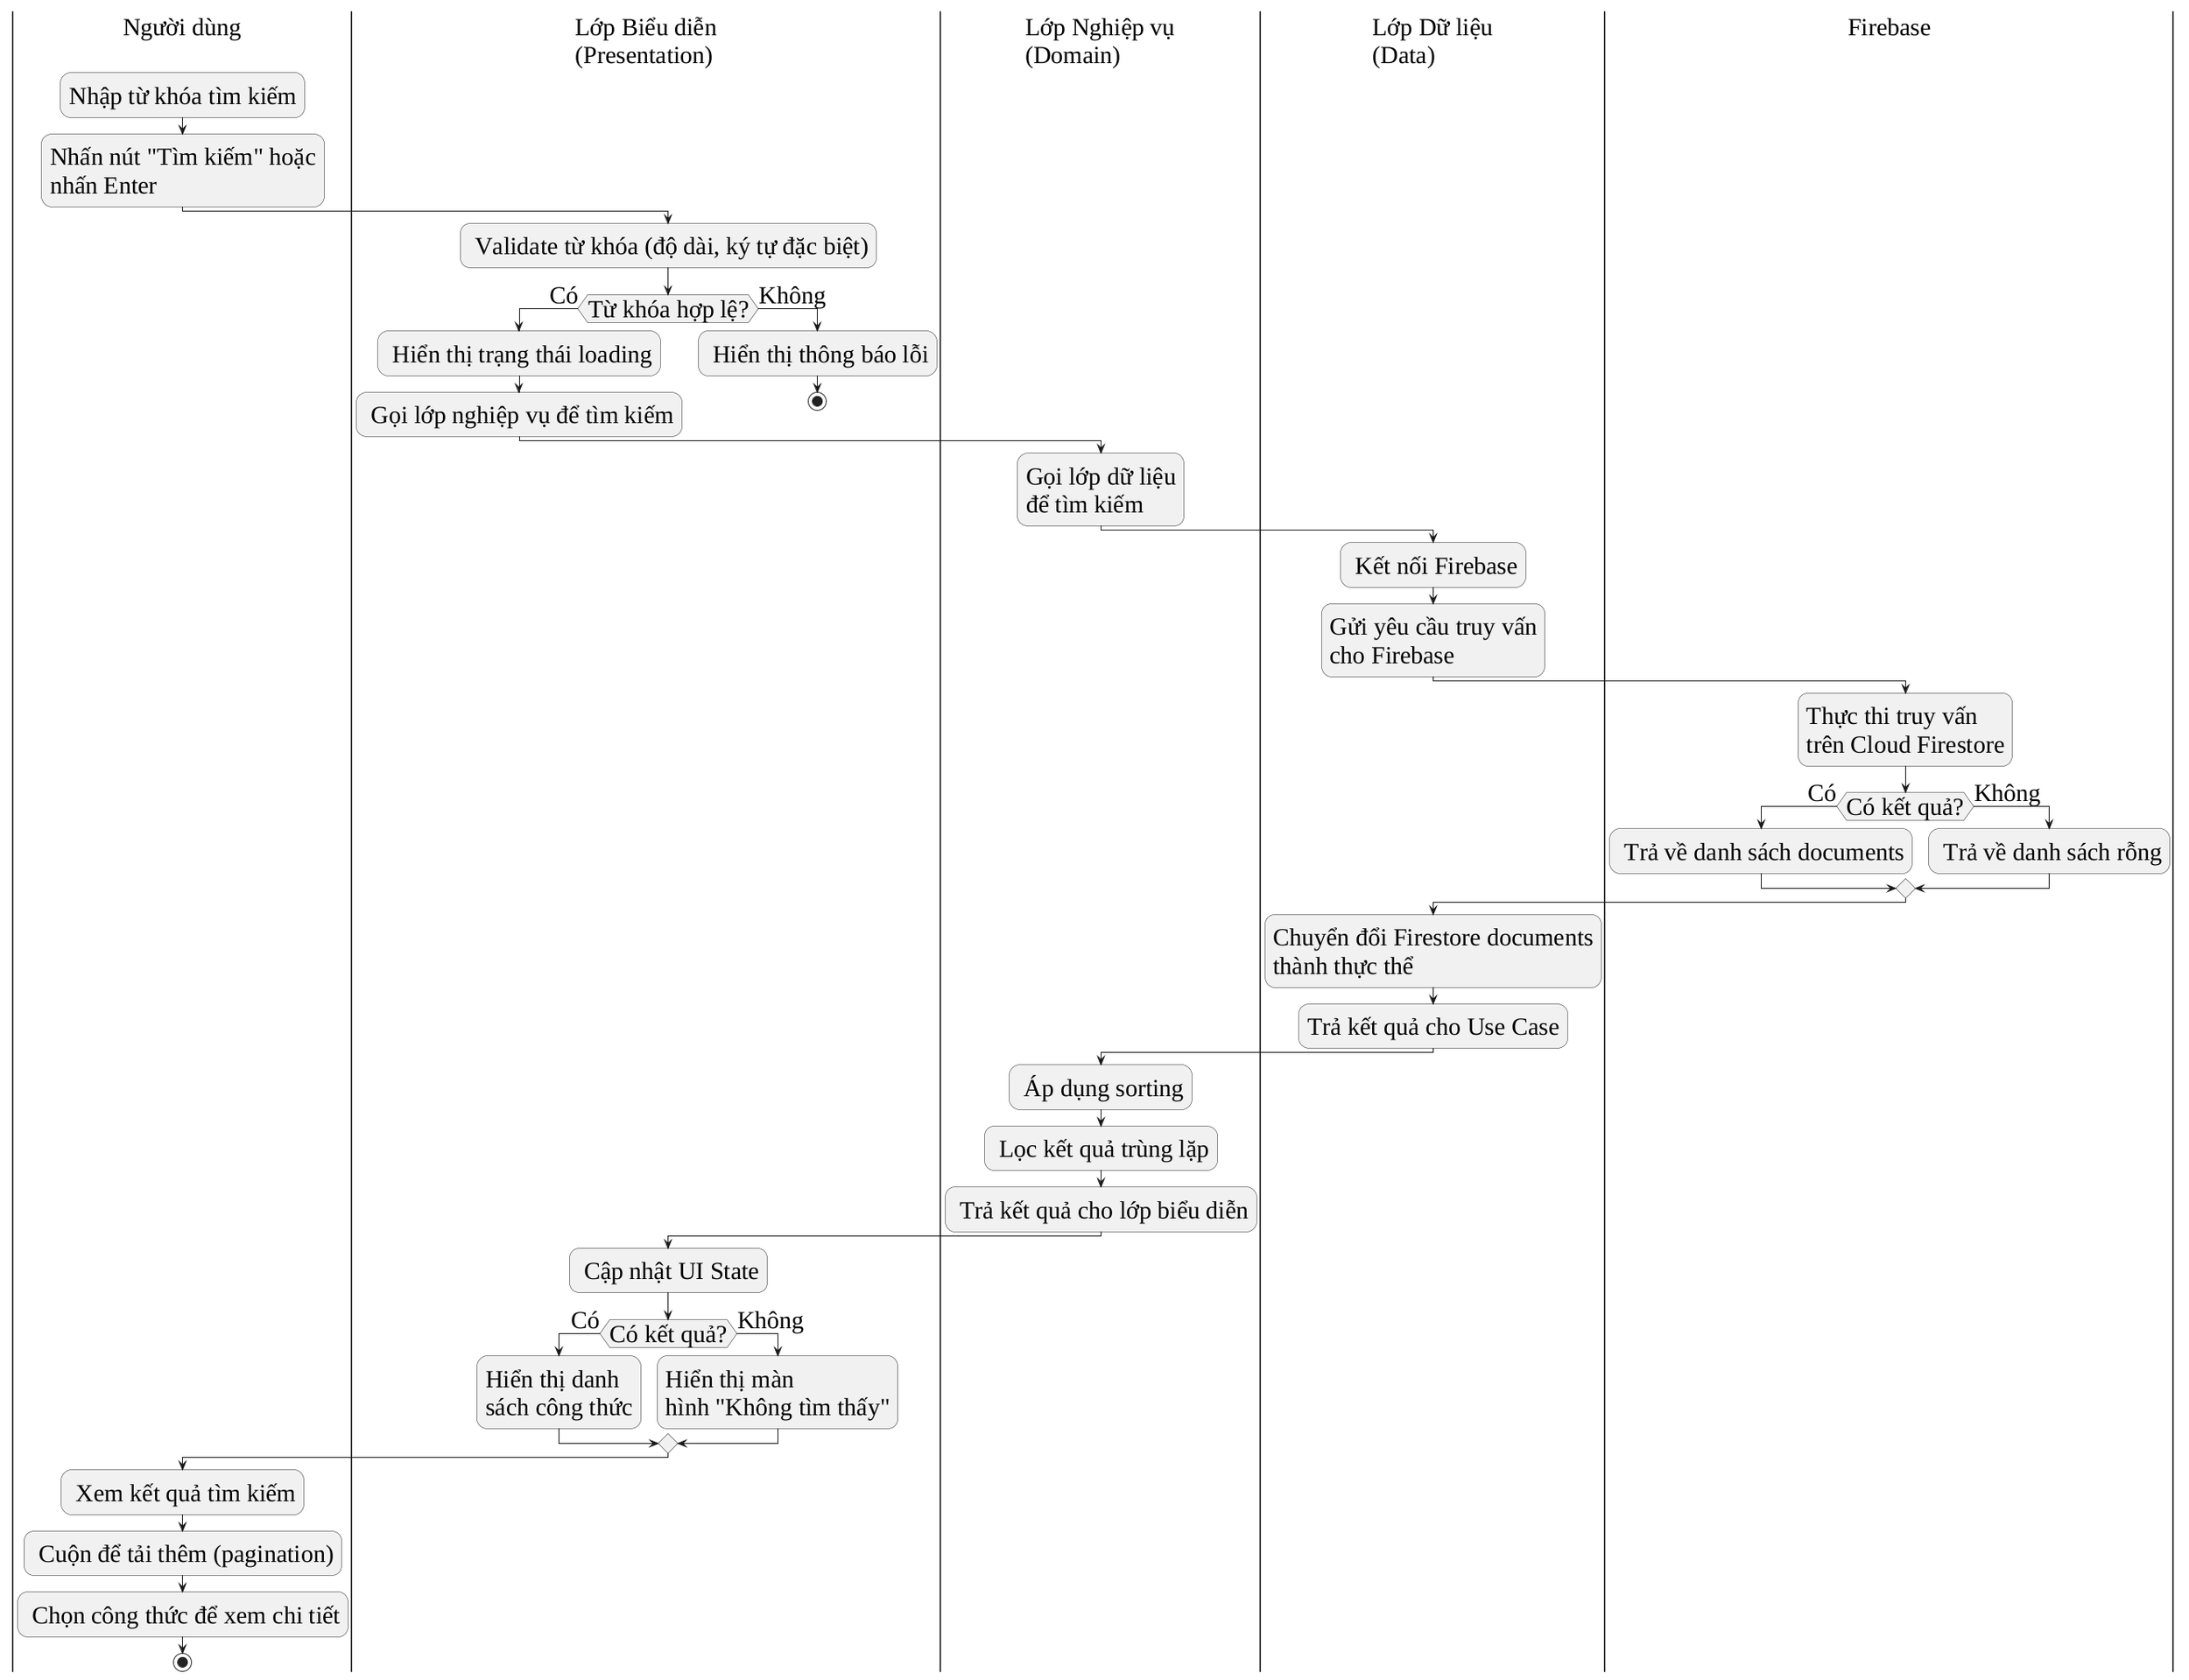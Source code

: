 @startuml
skinparam DefaultFontName "Liberation Serif"
skinparam DefaultFontSize 30

|Người dùng|
:Nhập từ khóa tìm kiếm;
:Nhấn nút "Tìm kiếm" hoặc\nnhấn Enter;

|Lớp Biểu diễn\n(Presentation)|
: Validate từ khóa (độ dài, ký tự đặc biệt);
if (Từ khóa hợp lệ?) then (Có)
  : Hiển thị trạng thái loading;
  : Gọi lớp nghiệp vụ để tìm kiếm;
else (Không)
  : Hiển thị thông báo lỗi;
  stop
endif

|Lớp Nghiệp vụ\n(Domain)|
:Gọi lớp dữ liệu\nđể tìm kiếm;

|Lớp Dữ liệu\n(Data)|
: Kết nối Firebase;
:Gửi yêu cầu truy vấn
cho Firebase;

|Firebase|
:Thực thi truy vấn\ntrên Cloud Firestore;
if (Có kết quả?) then (Có)
  : Trả về danh sách documents;
else (Không)
  : Trả về danh sách rỗng;
endif

|Lớp Dữ liệu\n(Data)|
:Chuyển đổi Firestore documents\nthành thực thể;
:Trả kết quả cho Use Case;

|Lớp Nghiệp vụ\n(Domain)|
: Áp dụng sorting;
: Lọc kết quả trùng lặp;
: Trả kết quả cho lớp biểu diễn;

|Lớp Biểu diễn\n(Presentation)|
: Cập nhật UI State;
if (Có kết quả?) then (Có)
  :Hiển thị danh\nsách công thức;
else (Không)
  :Hiển thị màn\nhình "Không tìm thấy";
endif

|Người dùng|
: Xem kết quả tìm kiếm;
: Cuộn để tải thêm (pagination);
: Chọn công thức để xem chi tiết;

stop
@enduml